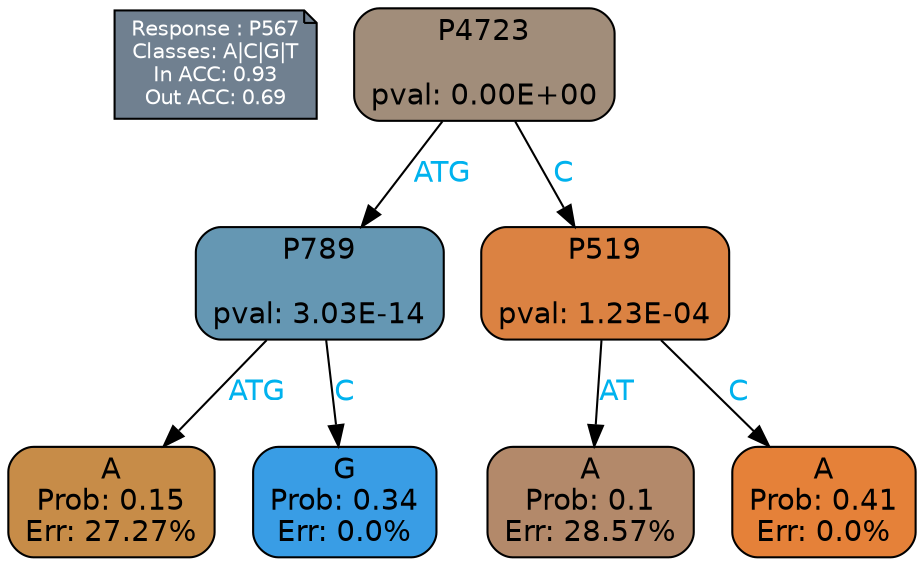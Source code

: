 digraph Tree {
node [shape=box, style="filled, rounded", color="black", fontname=helvetica] ;
graph [ranksep=equally, splines=polylines, bgcolor=transparent, dpi=600] ;
edge [fontname=helvetica] ;
LEGEND [label="Response : P567
Classes: A|C|G|T
In ACC: 0.93
Out ACC: 0.69
",shape=note,align=left,style=filled,fillcolor="slategray",fontcolor="white",fontsize=10];1 [label="P4723

pval: 0.00E+00", fillcolor="#a18d7a"] ;
2 [label="P789

pval: 3.03E-14", fillcolor="#6597b3"] ;
3 [label="A
Prob: 0.15
Err: 27.27%", fillcolor="#c78c48"] ;
4 [label="G
Prob: 0.34
Err: 0.0%", fillcolor="#399de5"] ;
5 [label="P519

pval: 1.23E-04", fillcolor="#db8242"] ;
6 [label="A
Prob: 0.1
Err: 28.57%", fillcolor="#b3896a"] ;
7 [label="A
Prob: 0.41
Err: 0.0%", fillcolor="#e58139"] ;
1 -> 2 [label="ATG",fontcolor=deepskyblue2] ;
1 -> 5 [label="C",fontcolor=deepskyblue2] ;
2 -> 3 [label="ATG",fontcolor=deepskyblue2] ;
2 -> 4 [label="C",fontcolor=deepskyblue2] ;
5 -> 6 [label="AT",fontcolor=deepskyblue2] ;
5 -> 7 [label="C",fontcolor=deepskyblue2] ;
{rank = same; 3;4;6;7;}{rank = same; LEGEND;1;}}